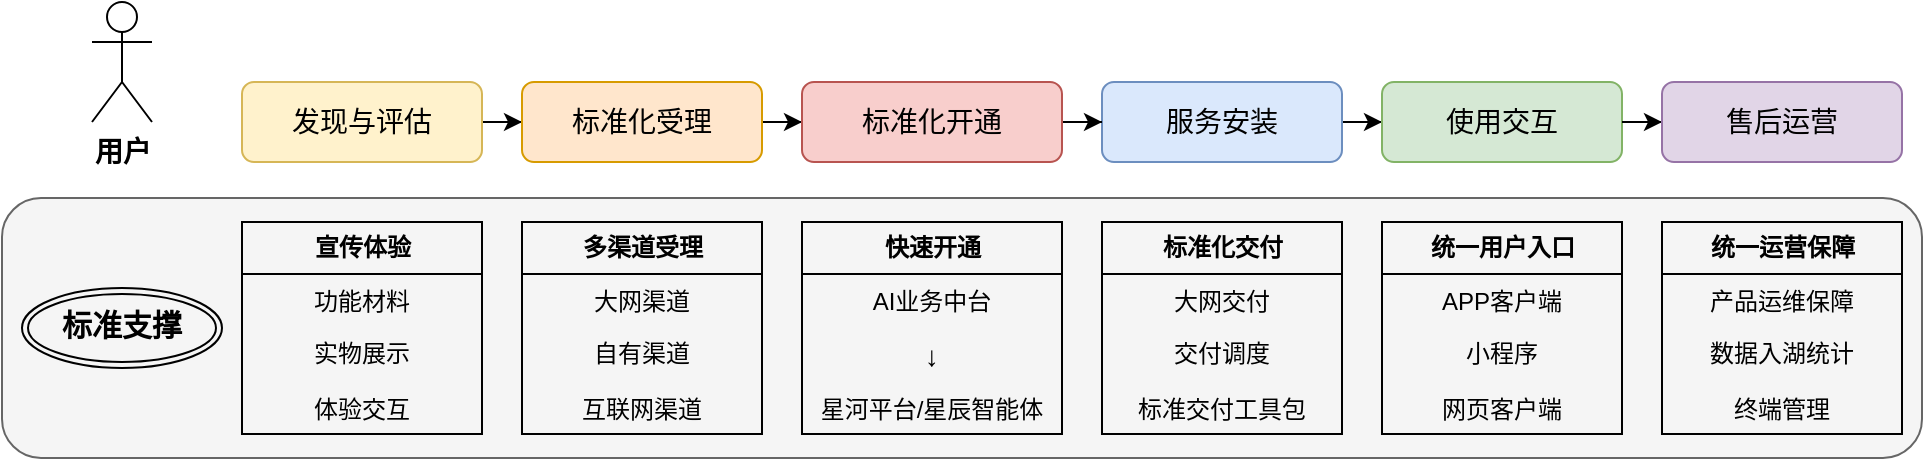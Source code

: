 <mxfile version="24.2.1" type="github">
  <diagram name="第 1 页" id="skmfDQism_-odXpiqAvK">
    <mxGraphModel dx="1878" dy="701" grid="1" gridSize="10" guides="1" tooltips="1" connect="1" arrows="1" fold="1" page="1" pageScale="1" pageWidth="827" pageHeight="1169" math="0" shadow="0">
      <root>
        <mxCell id="0" />
        <mxCell id="1" parent="0" />
        <mxCell id="_hDBVAwAWdwa8NDzi-Jl-86" value="" style="rounded=1;whiteSpace=wrap;html=1;align=left;verticalAlign=top;spacingLeft=4;spacingRight=4;fontFamily=Helvetica;fontSize=12;fontColor=#333333;fillColor=#f5f5f5;strokeColor=#666666;" vertex="1" parent="1">
          <mxGeometry x="-20" y="268" width="960" height="130" as="geometry" />
        </mxCell>
        <mxCell id="_hDBVAwAWdwa8NDzi-Jl-2" value="&lt;font style=&quot;font-size: 14px;&quot;&gt;&lt;b&gt;用户&lt;/b&gt;&lt;/font&gt;" style="shape=umlActor;verticalLabelPosition=bottom;verticalAlign=top;html=1;outlineConnect=0;" vertex="1" parent="1">
          <mxGeometry x="25" y="170" width="30" height="60" as="geometry" />
        </mxCell>
        <mxCell id="_hDBVAwAWdwa8NDzi-Jl-40" value="" style="edgeStyle=orthogonalEdgeStyle;rounded=0;orthogonalLoop=1;jettySize=auto;html=1;fontFamily=Helvetica;fontSize=12;fontColor=default;" edge="1" parent="1" source="_hDBVAwAWdwa8NDzi-Jl-10" target="_hDBVAwAWdwa8NDzi-Jl-19">
          <mxGeometry relative="1" as="geometry" />
        </mxCell>
        <mxCell id="_hDBVAwAWdwa8NDzi-Jl-10" value="&lt;font style=&quot;font-size: 14px;&quot;&gt;发现与评估&lt;/font&gt;" style="rounded=1;whiteSpace=wrap;html=1;fillColor=#fff2cc;strokeColor=#d6b656;" vertex="1" parent="1">
          <mxGeometry x="100" y="210" width="120" height="40" as="geometry" />
        </mxCell>
        <mxCell id="_hDBVAwAWdwa8NDzi-Jl-15" value="&lt;b&gt;宣传体验&lt;/b&gt;" style="swimlane;fontStyle=0;childLayout=stackLayout;horizontal=1;startSize=26;fillColor=none;horizontalStack=0;resizeParent=1;resizeParentMax=0;resizeLast=0;collapsible=1;marginBottom=0;html=1;" vertex="1" parent="1">
          <mxGeometry x="100" y="280" width="120" height="106" as="geometry">
            <mxRectangle x="110" y="280" width="60" height="30" as="alternateBounds" />
          </mxGeometry>
        </mxCell>
        <mxCell id="_hDBVAwAWdwa8NDzi-Jl-16" value="功能材料" style="text;strokeColor=none;fillColor=none;align=center;verticalAlign=top;spacingLeft=4;spacingRight=4;overflow=hidden;rotatable=0;points=[[0,0.5],[1,0.5]];portConstraint=eastwest;whiteSpace=wrap;html=1;" vertex="1" parent="_hDBVAwAWdwa8NDzi-Jl-15">
          <mxGeometry y="26" width="120" height="26" as="geometry" />
        </mxCell>
        <mxCell id="_hDBVAwAWdwa8NDzi-Jl-17" value="实物展示" style="text;strokeColor=none;fillColor=none;align=center;verticalAlign=top;spacingLeft=4;spacingRight=4;overflow=hidden;rotatable=0;points=[[0,0.5],[1,0.5]];portConstraint=eastwest;whiteSpace=wrap;html=1;" vertex="1" parent="_hDBVAwAWdwa8NDzi-Jl-15">
          <mxGeometry y="52" width="120" height="28" as="geometry" />
        </mxCell>
        <mxCell id="_hDBVAwAWdwa8NDzi-Jl-18" value="体验交互" style="text;strokeColor=none;fillColor=none;align=center;verticalAlign=top;spacingLeft=4;spacingRight=4;overflow=hidden;rotatable=0;points=[[0,0.5],[1,0.5]];portConstraint=eastwest;whiteSpace=wrap;html=1;" vertex="1" parent="_hDBVAwAWdwa8NDzi-Jl-15">
          <mxGeometry y="80" width="120" height="26" as="geometry" />
        </mxCell>
        <mxCell id="_hDBVAwAWdwa8NDzi-Jl-49" value="" style="edgeStyle=orthogonalEdgeStyle;rounded=0;orthogonalLoop=1;jettySize=auto;html=1;fontFamily=Helvetica;fontSize=12;fontColor=default;" edge="1" parent="1" source="_hDBVAwAWdwa8NDzi-Jl-19" target="_hDBVAwAWdwa8NDzi-Jl-44">
          <mxGeometry relative="1" as="geometry" />
        </mxCell>
        <mxCell id="_hDBVAwAWdwa8NDzi-Jl-19" value="&lt;font style=&quot;font-size: 14px;&quot;&gt;标准化受理&lt;/font&gt;" style="rounded=1;whiteSpace=wrap;html=1;fillColor=#ffe6cc;strokeColor=#d79b00;" vertex="1" parent="1">
          <mxGeometry x="240" y="210" width="120" height="40" as="geometry" />
        </mxCell>
        <mxCell id="_hDBVAwAWdwa8NDzi-Jl-42" value="" style="edgeStyle=orthogonalEdgeStyle;rounded=0;orthogonalLoop=1;jettySize=auto;html=1;fontFamily=Helvetica;fontSize=12;fontColor=default;" edge="1" parent="1" source="_hDBVAwAWdwa8NDzi-Jl-20" target="_hDBVAwAWdwa8NDzi-Jl-21">
          <mxGeometry relative="1" as="geometry" />
        </mxCell>
        <mxCell id="_hDBVAwAWdwa8NDzi-Jl-20" value="&lt;span style=&quot;font-size: 14px;&quot;&gt;服务安装&lt;/span&gt;" style="rounded=1;whiteSpace=wrap;html=1;fillColor=#dae8fc;strokeColor=#6c8ebf;" vertex="1" parent="1">
          <mxGeometry x="530" y="210" width="120" height="40" as="geometry" />
        </mxCell>
        <mxCell id="_hDBVAwAWdwa8NDzi-Jl-21" value="&lt;span style=&quot;font-size: 14px;&quot;&gt;使用交互&lt;/span&gt;" style="rounded=1;whiteSpace=wrap;html=1;fillColor=#d5e8d4;strokeColor=#82b366;" vertex="1" parent="1">
          <mxGeometry x="670" y="210" width="120" height="40" as="geometry" />
        </mxCell>
        <mxCell id="_hDBVAwAWdwa8NDzi-Jl-24" value="&lt;b&gt;多渠道受理&lt;/b&gt;" style="swimlane;fontStyle=0;childLayout=stackLayout;horizontal=1;startSize=26;fillColor=none;horizontalStack=0;resizeParent=1;resizeParentMax=0;resizeLast=0;collapsible=1;marginBottom=0;html=1;" vertex="1" parent="1">
          <mxGeometry x="240" y="280" width="120" height="106" as="geometry">
            <mxRectangle x="110" y="280" width="60" height="30" as="alternateBounds" />
          </mxGeometry>
        </mxCell>
        <mxCell id="_hDBVAwAWdwa8NDzi-Jl-25" value="大网渠道" style="text;strokeColor=none;fillColor=none;align=center;verticalAlign=top;spacingLeft=4;spacingRight=4;overflow=hidden;rotatable=0;points=[[0,0.5],[1,0.5]];portConstraint=eastwest;whiteSpace=wrap;html=1;" vertex="1" parent="_hDBVAwAWdwa8NDzi-Jl-24">
          <mxGeometry y="26" width="120" height="26" as="geometry" />
        </mxCell>
        <mxCell id="_hDBVAwAWdwa8NDzi-Jl-26" value="自有渠道" style="text;strokeColor=none;fillColor=none;align=center;verticalAlign=top;spacingLeft=4;spacingRight=4;overflow=hidden;rotatable=0;points=[[0,0.5],[1,0.5]];portConstraint=eastwest;whiteSpace=wrap;html=1;" vertex="1" parent="_hDBVAwAWdwa8NDzi-Jl-24">
          <mxGeometry y="52" width="120" height="28" as="geometry" />
        </mxCell>
        <mxCell id="_hDBVAwAWdwa8NDzi-Jl-27" value="互联网渠道" style="text;strokeColor=none;fillColor=none;align=center;verticalAlign=top;spacingLeft=4;spacingRight=4;overflow=hidden;rotatable=0;points=[[0,0.5],[1,0.5]];portConstraint=eastwest;whiteSpace=wrap;html=1;" vertex="1" parent="_hDBVAwAWdwa8NDzi-Jl-24">
          <mxGeometry y="80" width="120" height="26" as="geometry" />
        </mxCell>
        <mxCell id="_hDBVAwAWdwa8NDzi-Jl-32" value="&lt;b&gt;标准化交付&lt;/b&gt;" style="swimlane;fontStyle=0;childLayout=stackLayout;horizontal=1;startSize=26;fillColor=none;horizontalStack=0;resizeParent=1;resizeParentMax=0;resizeLast=0;collapsible=1;marginBottom=0;html=1;" vertex="1" parent="1">
          <mxGeometry x="530" y="280" width="120" height="106" as="geometry">
            <mxRectangle x="110" y="280" width="60" height="30" as="alternateBounds" />
          </mxGeometry>
        </mxCell>
        <mxCell id="_hDBVAwAWdwa8NDzi-Jl-33" value="大网交付" style="text;strokeColor=none;fillColor=none;align=center;verticalAlign=top;spacingLeft=4;spacingRight=4;overflow=hidden;rotatable=0;points=[[0,0.5],[1,0.5]];portConstraint=eastwest;whiteSpace=wrap;html=1;" vertex="1" parent="_hDBVAwAWdwa8NDzi-Jl-32">
          <mxGeometry y="26" width="120" height="26" as="geometry" />
        </mxCell>
        <mxCell id="_hDBVAwAWdwa8NDzi-Jl-34" value="交付调度" style="text;strokeColor=none;fillColor=none;align=center;verticalAlign=top;spacingLeft=4;spacingRight=4;overflow=hidden;rotatable=0;points=[[0,0.5],[1,0.5]];portConstraint=eastwest;whiteSpace=wrap;html=1;" vertex="1" parent="_hDBVAwAWdwa8NDzi-Jl-32">
          <mxGeometry y="52" width="120" height="28" as="geometry" />
        </mxCell>
        <mxCell id="_hDBVAwAWdwa8NDzi-Jl-35" value="标准交付工具包" style="text;strokeColor=none;fillColor=none;align=center;verticalAlign=top;spacingLeft=4;spacingRight=4;overflow=hidden;rotatable=0;points=[[0,0.5],[1,0.5]];portConstraint=eastwest;whiteSpace=wrap;html=1;" vertex="1" parent="_hDBVAwAWdwa8NDzi-Jl-32">
          <mxGeometry y="80" width="120" height="26" as="geometry" />
        </mxCell>
        <mxCell id="_hDBVAwAWdwa8NDzi-Jl-36" value="&lt;b&gt;统一用户入口&lt;/b&gt;" style="swimlane;fontStyle=0;childLayout=stackLayout;horizontal=1;startSize=26;fillColor=none;horizontalStack=0;resizeParent=1;resizeParentMax=0;resizeLast=0;collapsible=1;marginBottom=0;html=1;" vertex="1" parent="1">
          <mxGeometry x="670" y="280" width="120" height="106" as="geometry">
            <mxRectangle x="110" y="280" width="60" height="30" as="alternateBounds" />
          </mxGeometry>
        </mxCell>
        <mxCell id="_hDBVAwAWdwa8NDzi-Jl-37" value="APP客户端" style="text;strokeColor=none;fillColor=none;align=center;verticalAlign=top;spacingLeft=4;spacingRight=4;overflow=hidden;rotatable=0;points=[[0,0.5],[1,0.5]];portConstraint=eastwest;whiteSpace=wrap;html=1;" vertex="1" parent="_hDBVAwAWdwa8NDzi-Jl-36">
          <mxGeometry y="26" width="120" height="26" as="geometry" />
        </mxCell>
        <mxCell id="_hDBVAwAWdwa8NDzi-Jl-38" value="小程序" style="text;strokeColor=none;fillColor=none;align=center;verticalAlign=top;spacingLeft=4;spacingRight=4;overflow=hidden;rotatable=0;points=[[0,0.5],[1,0.5]];portConstraint=eastwest;whiteSpace=wrap;html=1;" vertex="1" parent="_hDBVAwAWdwa8NDzi-Jl-36">
          <mxGeometry y="52" width="120" height="28" as="geometry" />
        </mxCell>
        <mxCell id="_hDBVAwAWdwa8NDzi-Jl-39" value="网页客户端" style="text;strokeColor=none;fillColor=none;align=center;verticalAlign=top;spacingLeft=4;spacingRight=4;overflow=hidden;rotatable=0;points=[[0,0.5],[1,0.5]];portConstraint=eastwest;whiteSpace=wrap;html=1;" vertex="1" parent="_hDBVAwAWdwa8NDzi-Jl-36">
          <mxGeometry y="80" width="120" height="26" as="geometry" />
        </mxCell>
        <mxCell id="_hDBVAwAWdwa8NDzi-Jl-51" value="" style="edgeStyle=orthogonalEdgeStyle;rounded=0;orthogonalLoop=1;jettySize=auto;html=1;fontFamily=Helvetica;fontSize=12;fontColor=default;" edge="1" parent="1" source="_hDBVAwAWdwa8NDzi-Jl-44" target="_hDBVAwAWdwa8NDzi-Jl-20">
          <mxGeometry relative="1" as="geometry" />
        </mxCell>
        <mxCell id="_hDBVAwAWdwa8NDzi-Jl-44" value="&lt;font style=&quot;font-size: 14px;&quot;&gt;标准化开通&lt;/font&gt;" style="rounded=1;whiteSpace=wrap;html=1;fillColor=#f8cecc;strokeColor=#b85450;" vertex="1" parent="1">
          <mxGeometry x="380" y="210" width="130" height="40" as="geometry" />
        </mxCell>
        <mxCell id="_hDBVAwAWdwa8NDzi-Jl-45" value="&lt;b&gt;快速开通&lt;/b&gt;" style="swimlane;fontStyle=0;childLayout=stackLayout;horizontal=1;startSize=26;fillColor=none;horizontalStack=0;resizeParent=1;resizeParentMax=0;resizeLast=0;collapsible=1;marginBottom=0;html=1;" vertex="1" parent="1">
          <mxGeometry x="380" y="280" width="130" height="106" as="geometry">
            <mxRectangle x="110" y="280" width="60" height="30" as="alternateBounds" />
          </mxGeometry>
        </mxCell>
        <mxCell id="_hDBVAwAWdwa8NDzi-Jl-46" value="AI业务中台" style="text;strokeColor=none;fillColor=none;align=center;verticalAlign=top;spacingLeft=4;spacingRight=4;overflow=hidden;rotatable=0;points=[[0,0.5],[1,0.5]];portConstraint=eastwest;whiteSpace=wrap;html=1;" vertex="1" parent="_hDBVAwAWdwa8NDzi-Jl-45">
          <mxGeometry y="26" width="130" height="26" as="geometry" />
        </mxCell>
        <mxCell id="_hDBVAwAWdwa8NDzi-Jl-47" value="&lt;font style=&quot;font-size: 14px;&quot;&gt;&lt;b&gt;↓&lt;/b&gt;&lt;/font&gt;" style="text;strokeColor=none;fillColor=none;align=center;verticalAlign=top;spacingLeft=4;spacingRight=4;overflow=hidden;rotatable=0;points=[[0,0.5],[1,0.5]];portConstraint=eastwest;whiteSpace=wrap;html=1;" vertex="1" parent="_hDBVAwAWdwa8NDzi-Jl-45">
          <mxGeometry y="52" width="130" height="28" as="geometry" />
        </mxCell>
        <mxCell id="_hDBVAwAWdwa8NDzi-Jl-48" value="星河平台/星辰智能体" style="text;strokeColor=none;fillColor=none;align=center;verticalAlign=top;spacingLeft=4;spacingRight=4;overflow=hidden;rotatable=0;points=[[0,0.5],[1,0.5]];portConstraint=eastwest;whiteSpace=wrap;html=1;" vertex="1" parent="_hDBVAwAWdwa8NDzi-Jl-45">
          <mxGeometry y="80" width="130" height="26" as="geometry" />
        </mxCell>
        <mxCell id="_hDBVAwAWdwa8NDzi-Jl-52" value="" style="edgeStyle=orthogonalEdgeStyle;rounded=0;orthogonalLoop=1;jettySize=auto;html=1;fontFamily=Helvetica;fontSize=12;fontColor=default;" edge="1" parent="1" target="_hDBVAwAWdwa8NDzi-Jl-53" source="_hDBVAwAWdwa8NDzi-Jl-21">
          <mxGeometry relative="1" as="geometry">
            <mxPoint x="840" y="230" as="sourcePoint" />
          </mxGeometry>
        </mxCell>
        <mxCell id="_hDBVAwAWdwa8NDzi-Jl-53" value="&lt;span style=&quot;font-size: 14px;&quot;&gt;售后运营&lt;/span&gt;" style="rounded=1;whiteSpace=wrap;html=1;fillColor=#e1d5e7;strokeColor=#9673a6;" vertex="1" parent="1">
          <mxGeometry x="810" y="210" width="120" height="40" as="geometry" />
        </mxCell>
        <mxCell id="_hDBVAwAWdwa8NDzi-Jl-54" value="&lt;b&gt;统一运营保障&lt;/b&gt;" style="swimlane;fontStyle=0;childLayout=stackLayout;horizontal=1;startSize=26;fillColor=none;horizontalStack=0;resizeParent=1;resizeParentMax=0;resizeLast=0;collapsible=1;marginBottom=0;html=1;" vertex="1" parent="1">
          <mxGeometry x="810" y="280" width="120" height="106" as="geometry">
            <mxRectangle x="110" y="280" width="60" height="30" as="alternateBounds" />
          </mxGeometry>
        </mxCell>
        <mxCell id="_hDBVAwAWdwa8NDzi-Jl-55" value="产品运维保障" style="text;strokeColor=none;fillColor=none;align=center;verticalAlign=top;spacingLeft=4;spacingRight=4;overflow=hidden;rotatable=0;points=[[0,0.5],[1,0.5]];portConstraint=eastwest;whiteSpace=wrap;html=1;" vertex="1" parent="_hDBVAwAWdwa8NDzi-Jl-54">
          <mxGeometry y="26" width="120" height="26" as="geometry" />
        </mxCell>
        <mxCell id="_hDBVAwAWdwa8NDzi-Jl-56" value="数据入湖统计" style="text;strokeColor=none;fillColor=none;align=center;verticalAlign=top;spacingLeft=4;spacingRight=4;overflow=hidden;rotatable=0;points=[[0,0.5],[1,0.5]];portConstraint=eastwest;whiteSpace=wrap;html=1;" vertex="1" parent="_hDBVAwAWdwa8NDzi-Jl-54">
          <mxGeometry y="52" width="120" height="28" as="geometry" />
        </mxCell>
        <mxCell id="_hDBVAwAWdwa8NDzi-Jl-57" value="终端管理" style="text;strokeColor=none;fillColor=none;align=center;verticalAlign=top;spacingLeft=4;spacingRight=4;overflow=hidden;rotatable=0;points=[[0,0.5],[1,0.5]];portConstraint=eastwest;whiteSpace=wrap;html=1;" vertex="1" parent="_hDBVAwAWdwa8NDzi-Jl-54">
          <mxGeometry y="80" width="120" height="26" as="geometry" />
        </mxCell>
        <mxCell id="_hDBVAwAWdwa8NDzi-Jl-73" value="&lt;div&gt;&lt;span style=&quot;background-color: initial; font-size: 15px;&quot;&gt;&lt;b&gt;标准支撑&lt;/b&gt;&lt;/span&gt;&lt;br&gt;&lt;/div&gt;" style="ellipse;shape=doubleEllipse;margin=3;whiteSpace=wrap;html=1;align=center;verticalAlign=top;spacingLeft=4;spacingRight=4;fontFamily=Helvetica;fontSize=12;fontColor=default;fillColor=none;gradientColor=none;" vertex="1" parent="1">
          <mxGeometry x="-10" y="313" width="100" height="40" as="geometry" />
        </mxCell>
      </root>
    </mxGraphModel>
  </diagram>
</mxfile>
